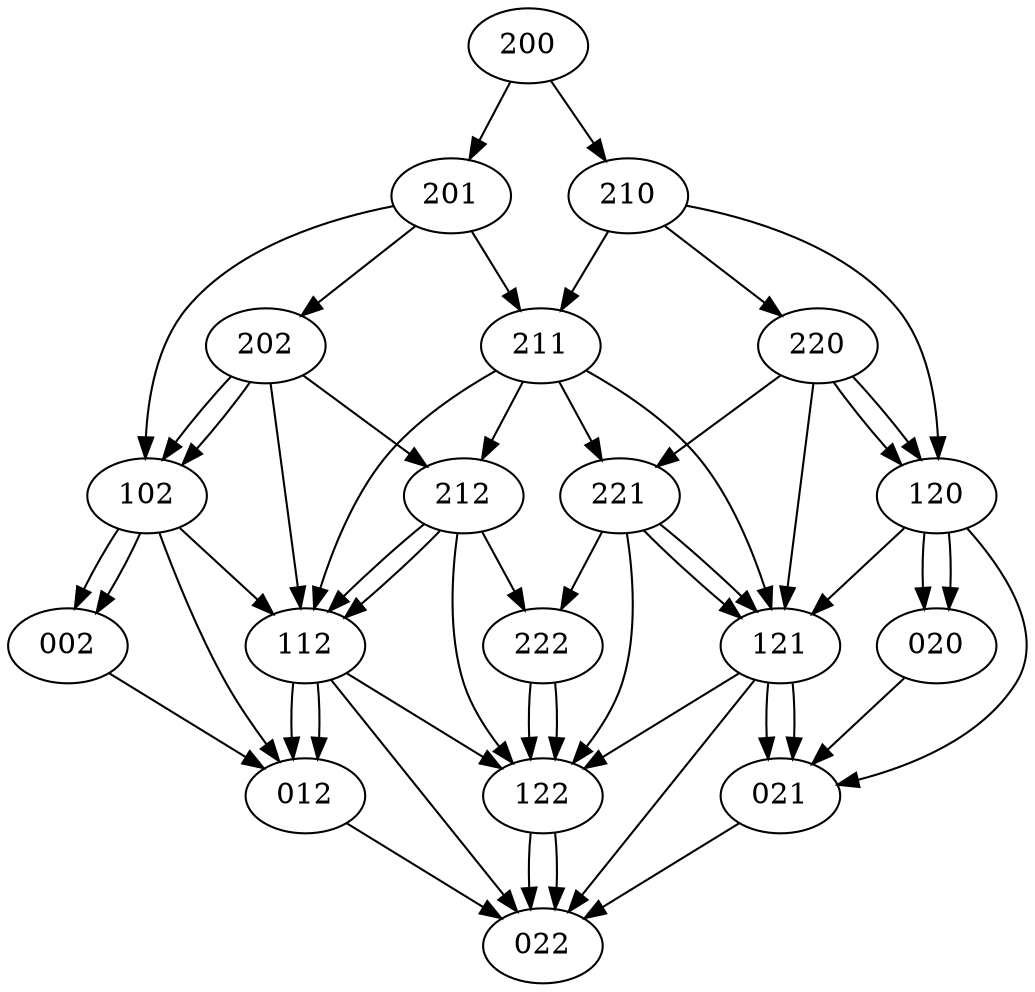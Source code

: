 digraph G{

{node_1 [label="002"];
node_2 [label="012"];
node_3 [label="020"];
node_4 [label="021"];
node_5 [label="022"];
node_6 [label="102"];
node_7 [label="112"];
node_8 [label="120"];
node_9 [label="121"];
node_10 [label="122"];
node_11 [label="200"];
node_12 [label="201"];
node_13 [label="202"];
node_14 [label="210"];
node_15 [label="211"];
node_16 [label="212"];
node_17 [label="220"];
node_18 [label="221"];
node_19 [label="222"];
}
node_1->node_2[penwidth=1]
node_2->node_5[penwidth=1]
node_3->node_4[penwidth=1]
node_4->node_5[penwidth=1]
node_6->node_1[penwidth=1]
node_6->node_7[penwidth=1]
node_6->node_2[penwidth=1]
node_6->node_1[penwidth=1]
node_7->node_2[penwidth=1]
node_7->node_10[penwidth=1]
node_7->node_5[penwidth=1]
node_7->node_2[penwidth=1]
node_8->node_3[penwidth=1]
node_8->node_3[penwidth=1]
node_8->node_9[penwidth=1]
node_8->node_4[penwidth=1]
node_9->node_4[penwidth=1]
node_9->node_4[penwidth=1]
node_9->node_10[penwidth=1]
node_9->node_5[penwidth=1]
node_10->node_5[penwidth=1]
node_10->node_5[penwidth=1]
node_11->node_14[penwidth=1]
node_11->node_12[penwidth=1]
node_12->node_15[penwidth=1]
node_12->node_13[penwidth=1]
node_12->node_6[penwidth=1]
node_13->node_6[penwidth=1]
node_13->node_16[penwidth=1]
node_13->node_7[penwidth=1]
node_13->node_6[penwidth=1]
node_14->node_17[penwidth=1]
node_14->node_8[penwidth=1]
node_14->node_15[penwidth=1]
node_15->node_18[penwidth=1]
node_15->node_9[penwidth=1]
node_15->node_16[penwidth=1]
node_15->node_7[penwidth=1]
node_16->node_7[penwidth=1]
node_16->node_19[penwidth=1]
node_16->node_10[penwidth=1]
node_16->node_7[penwidth=1]
node_17->node_8[penwidth=1]
node_17->node_8[penwidth=1]
node_17->node_18[penwidth=1]
node_17->node_9[penwidth=1]
node_18->node_9[penwidth=1]
node_18->node_9[penwidth=1]
node_18->node_19[penwidth=1]
node_18->node_10[penwidth=1]
node_19->node_10[penwidth=1]
node_19->node_10[penwidth=1]
}
